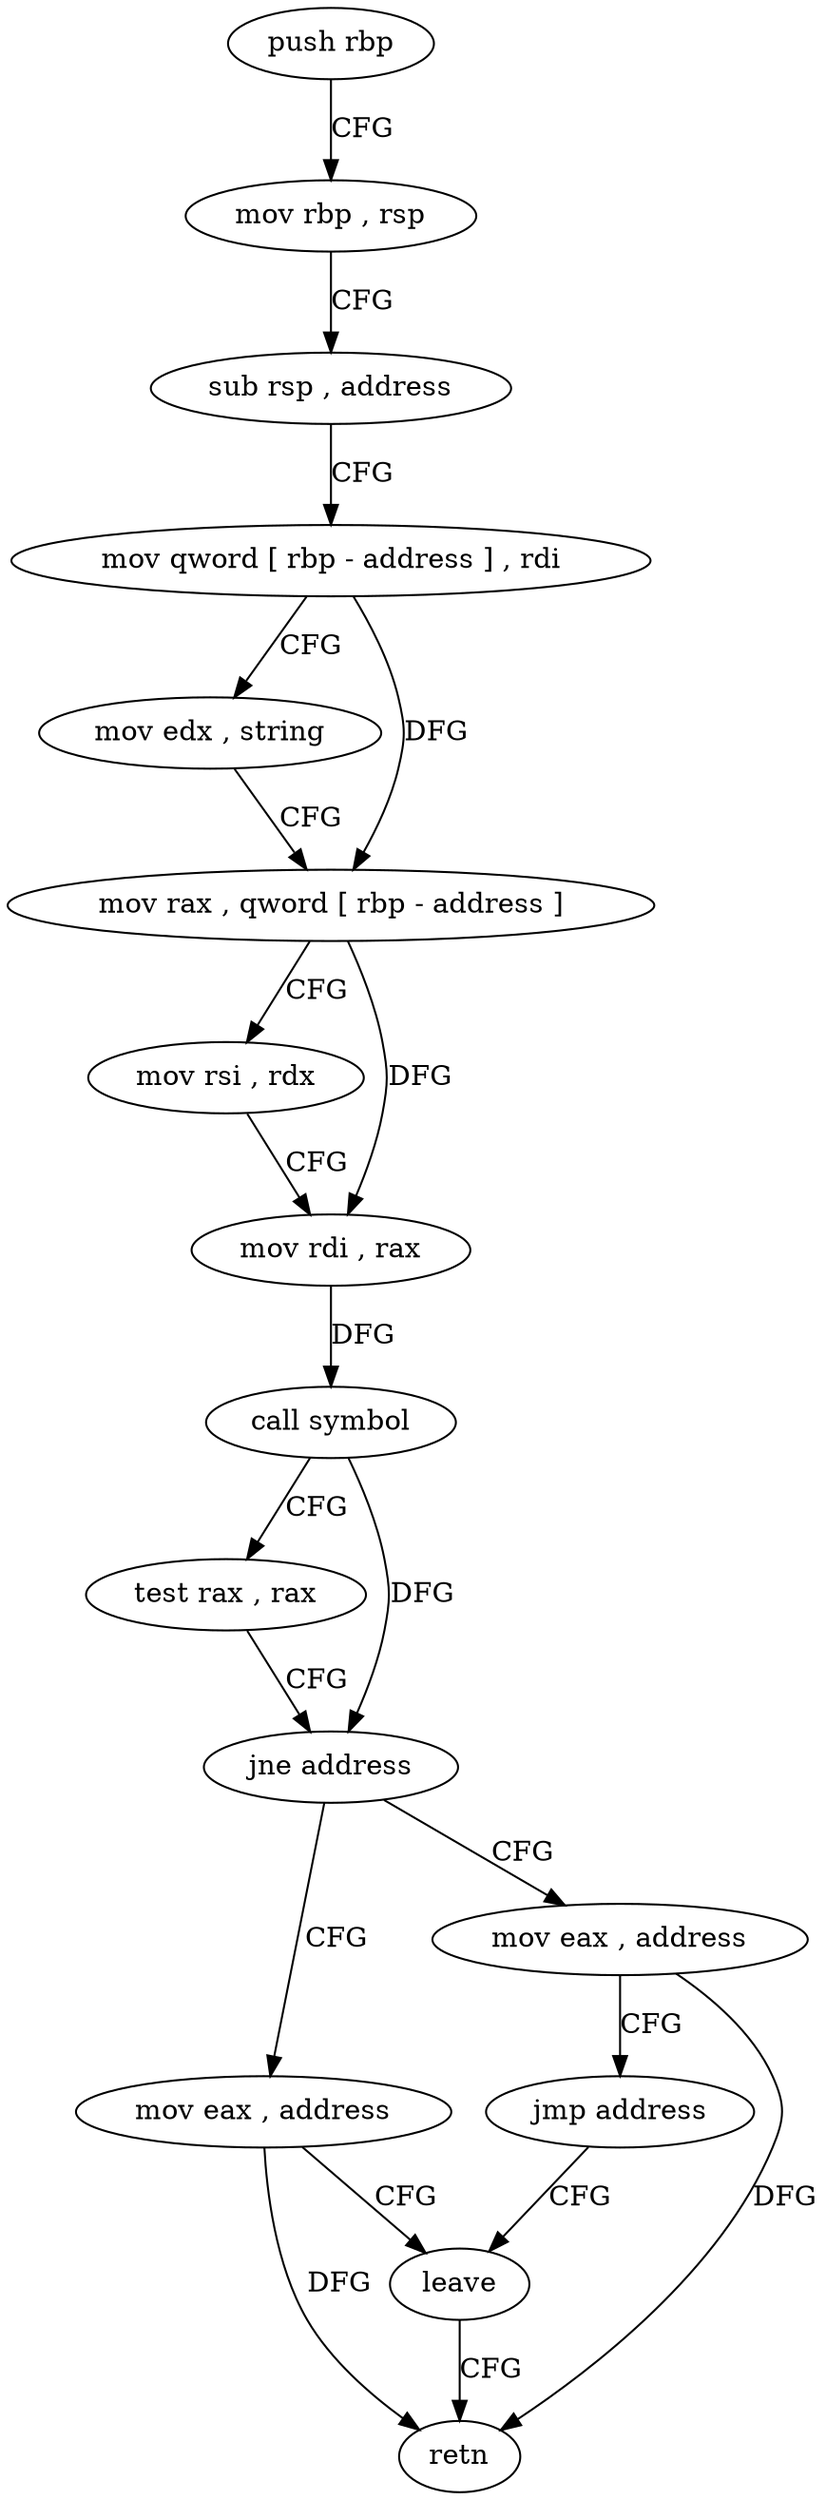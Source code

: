 digraph "func" {
"4204971" [label = "push rbp" ]
"4204972" [label = "mov rbp , rsp" ]
"4204975" [label = "sub rsp , address" ]
"4204979" [label = "mov qword [ rbp - address ] , rdi" ]
"4204983" [label = "mov edx , string" ]
"4204988" [label = "mov rax , qword [ rbp - address ]" ]
"4204992" [label = "mov rsi , rdx" ]
"4204995" [label = "mov rdi , rax" ]
"4204998" [label = "call symbol" ]
"4205003" [label = "test rax , rax" ]
"4205006" [label = "jne address" ]
"4205015" [label = "mov eax , address" ]
"4205008" [label = "mov eax , address" ]
"4205020" [label = "leave" ]
"4205013" [label = "jmp address" ]
"4205021" [label = "retn" ]
"4204971" -> "4204972" [ label = "CFG" ]
"4204972" -> "4204975" [ label = "CFG" ]
"4204975" -> "4204979" [ label = "CFG" ]
"4204979" -> "4204983" [ label = "CFG" ]
"4204979" -> "4204988" [ label = "DFG" ]
"4204983" -> "4204988" [ label = "CFG" ]
"4204988" -> "4204992" [ label = "CFG" ]
"4204988" -> "4204995" [ label = "DFG" ]
"4204992" -> "4204995" [ label = "CFG" ]
"4204995" -> "4204998" [ label = "DFG" ]
"4204998" -> "4205003" [ label = "CFG" ]
"4204998" -> "4205006" [ label = "DFG" ]
"4205003" -> "4205006" [ label = "CFG" ]
"4205006" -> "4205015" [ label = "CFG" ]
"4205006" -> "4205008" [ label = "CFG" ]
"4205015" -> "4205020" [ label = "CFG" ]
"4205015" -> "4205021" [ label = "DFG" ]
"4205008" -> "4205013" [ label = "CFG" ]
"4205008" -> "4205021" [ label = "DFG" ]
"4205020" -> "4205021" [ label = "CFG" ]
"4205013" -> "4205020" [ label = "CFG" ]
}
